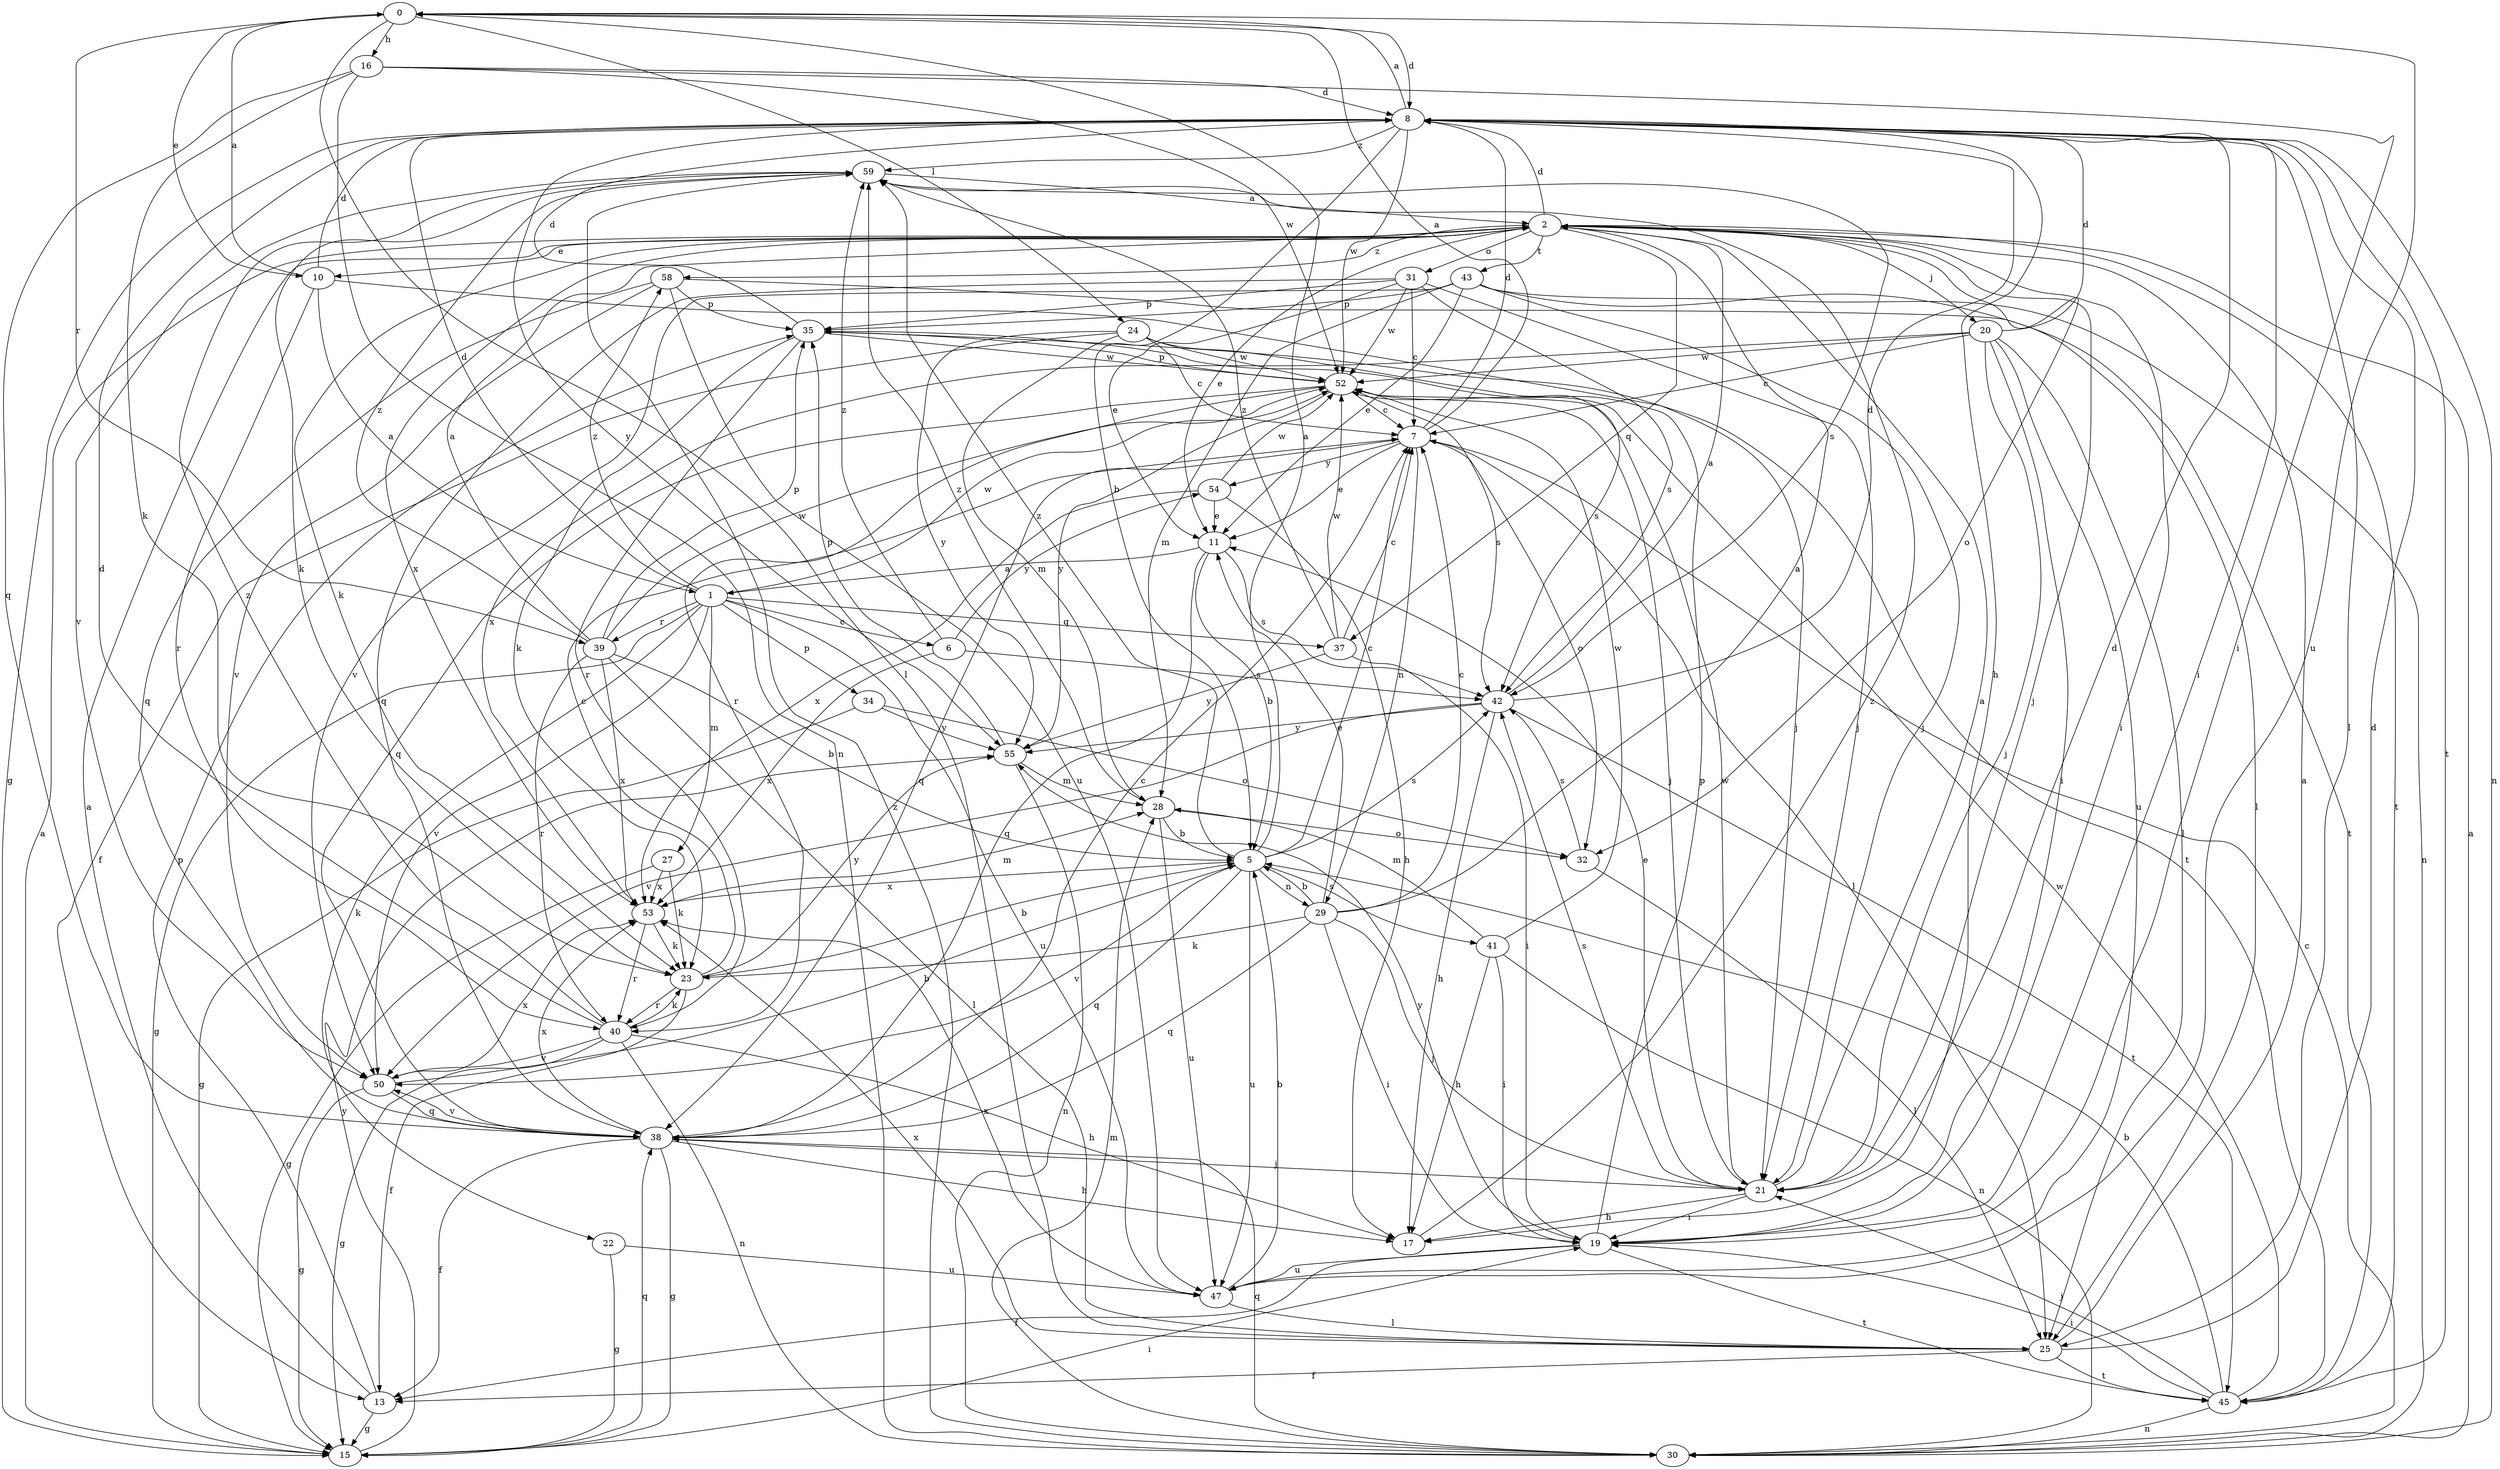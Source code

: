 strict digraph  {
0;
1;
2;
5;
6;
7;
8;
10;
11;
13;
15;
16;
17;
19;
20;
21;
22;
23;
24;
25;
27;
28;
29;
30;
31;
32;
34;
35;
37;
38;
39;
40;
41;
42;
43;
45;
47;
50;
52;
53;
54;
55;
58;
59;
0 -> 8  [label=d];
0 -> 10  [label=e];
0 -> 16  [label=h];
0 -> 24  [label=l];
0 -> 25  [label=l];
0 -> 39  [label=r];
0 -> 47  [label=u];
1 -> 6  [label=c];
1 -> 8  [label=d];
1 -> 15  [label=g];
1 -> 22  [label=k];
1 -> 27  [label=m];
1 -> 34  [label=p];
1 -> 37  [label=q];
1 -> 39  [label=r];
1 -> 47  [label=u];
1 -> 50  [label=v];
1 -> 52  [label=w];
1 -> 58  [label=z];
2 -> 8  [label=d];
2 -> 10  [label=e];
2 -> 11  [label=e];
2 -> 19  [label=i];
2 -> 20  [label=j];
2 -> 21  [label=j];
2 -> 23  [label=k];
2 -> 31  [label=o];
2 -> 32  [label=o];
2 -> 37  [label=q];
2 -> 43  [label=t];
2 -> 45  [label=t];
2 -> 53  [label=x];
2 -> 58  [label=z];
5 -> 0  [label=a];
5 -> 7  [label=c];
5 -> 29  [label=n];
5 -> 38  [label=q];
5 -> 41  [label=s];
5 -> 42  [label=s];
5 -> 47  [label=u];
5 -> 50  [label=v];
5 -> 53  [label=x];
5 -> 59  [label=z];
6 -> 42  [label=s];
6 -> 53  [label=x];
6 -> 54  [label=y];
6 -> 59  [label=z];
7 -> 0  [label=a];
7 -> 8  [label=d];
7 -> 11  [label=e];
7 -> 25  [label=l];
7 -> 29  [label=n];
7 -> 32  [label=o];
7 -> 38  [label=q];
7 -> 54  [label=y];
8 -> 0  [label=a];
8 -> 5  [label=b];
8 -> 15  [label=g];
8 -> 17  [label=h];
8 -> 19  [label=i];
8 -> 25  [label=l];
8 -> 30  [label=n];
8 -> 45  [label=t];
8 -> 52  [label=w];
8 -> 55  [label=y];
8 -> 59  [label=z];
10 -> 0  [label=a];
10 -> 1  [label=a];
10 -> 8  [label=d];
10 -> 21  [label=j];
10 -> 40  [label=r];
11 -> 1  [label=a];
11 -> 5  [label=b];
11 -> 38  [label=q];
11 -> 42  [label=s];
13 -> 2  [label=a];
13 -> 15  [label=g];
13 -> 35  [label=p];
15 -> 2  [label=a];
15 -> 19  [label=i];
15 -> 38  [label=q];
15 -> 55  [label=y];
16 -> 8  [label=d];
16 -> 19  [label=i];
16 -> 23  [label=k];
16 -> 30  [label=n];
16 -> 38  [label=q];
16 -> 52  [label=w];
17 -> 59  [label=z];
19 -> 13  [label=f];
19 -> 35  [label=p];
19 -> 45  [label=t];
19 -> 47  [label=u];
19 -> 55  [label=y];
20 -> 7  [label=c];
20 -> 8  [label=d];
20 -> 19  [label=i];
20 -> 21  [label=j];
20 -> 25  [label=l];
20 -> 47  [label=u];
20 -> 52  [label=w];
20 -> 53  [label=x];
21 -> 2  [label=a];
21 -> 8  [label=d];
21 -> 11  [label=e];
21 -> 17  [label=h];
21 -> 19  [label=i];
21 -> 42  [label=s];
21 -> 52  [label=w];
22 -> 15  [label=g];
22 -> 47  [label=u];
23 -> 5  [label=b];
23 -> 7  [label=c];
23 -> 13  [label=f];
23 -> 40  [label=r];
23 -> 55  [label=y];
24 -> 7  [label=c];
24 -> 13  [label=f];
24 -> 28  [label=m];
24 -> 42  [label=s];
24 -> 52  [label=w];
24 -> 55  [label=y];
25 -> 2  [label=a];
25 -> 8  [label=d];
25 -> 13  [label=f];
25 -> 45  [label=t];
25 -> 53  [label=x];
27 -> 15  [label=g];
27 -> 23  [label=k];
27 -> 53  [label=x];
28 -> 5  [label=b];
28 -> 32  [label=o];
28 -> 47  [label=u];
28 -> 59  [label=z];
29 -> 2  [label=a];
29 -> 5  [label=b];
29 -> 7  [label=c];
29 -> 11  [label=e];
29 -> 19  [label=i];
29 -> 21  [label=j];
29 -> 23  [label=k];
29 -> 38  [label=q];
30 -> 2  [label=a];
30 -> 7  [label=c];
30 -> 28  [label=m];
30 -> 38  [label=q];
30 -> 59  [label=z];
31 -> 7  [label=c];
31 -> 11  [label=e];
31 -> 21  [label=j];
31 -> 35  [label=p];
31 -> 38  [label=q];
31 -> 42  [label=s];
31 -> 52  [label=w];
32 -> 25  [label=l];
32 -> 42  [label=s];
34 -> 15  [label=g];
34 -> 32  [label=o];
34 -> 55  [label=y];
35 -> 8  [label=d];
35 -> 23  [label=k];
35 -> 40  [label=r];
35 -> 45  [label=t];
35 -> 52  [label=w];
37 -> 7  [label=c];
37 -> 19  [label=i];
37 -> 52  [label=w];
37 -> 55  [label=y];
37 -> 59  [label=z];
38 -> 7  [label=c];
38 -> 13  [label=f];
38 -> 15  [label=g];
38 -> 17  [label=h];
38 -> 21  [label=j];
38 -> 50  [label=v];
38 -> 53  [label=x];
39 -> 2  [label=a];
39 -> 5  [label=b];
39 -> 25  [label=l];
39 -> 35  [label=p];
39 -> 40  [label=r];
39 -> 52  [label=w];
39 -> 53  [label=x];
39 -> 59  [label=z];
40 -> 8  [label=d];
40 -> 15  [label=g];
40 -> 17  [label=h];
40 -> 23  [label=k];
40 -> 30  [label=n];
40 -> 50  [label=v];
40 -> 59  [label=z];
41 -> 17  [label=h];
41 -> 19  [label=i];
41 -> 28  [label=m];
41 -> 30  [label=n];
41 -> 52  [label=w];
42 -> 2  [label=a];
42 -> 8  [label=d];
42 -> 17  [label=h];
42 -> 45  [label=t];
42 -> 50  [label=v];
42 -> 55  [label=y];
43 -> 11  [label=e];
43 -> 21  [label=j];
43 -> 25  [label=l];
43 -> 28  [label=m];
43 -> 30  [label=n];
43 -> 35  [label=p];
43 -> 50  [label=v];
45 -> 5  [label=b];
45 -> 19  [label=i];
45 -> 21  [label=j];
45 -> 30  [label=n];
45 -> 52  [label=w];
47 -> 5  [label=b];
47 -> 25  [label=l];
47 -> 53  [label=x];
50 -> 5  [label=b];
50 -> 15  [label=g];
50 -> 38  [label=q];
50 -> 53  [label=x];
52 -> 7  [label=c];
52 -> 21  [label=j];
52 -> 35  [label=p];
52 -> 38  [label=q];
52 -> 40  [label=r];
52 -> 42  [label=s];
52 -> 55  [label=y];
53 -> 23  [label=k];
53 -> 28  [label=m];
53 -> 40  [label=r];
54 -> 11  [label=e];
54 -> 17  [label=h];
54 -> 52  [label=w];
54 -> 53  [label=x];
55 -> 28  [label=m];
55 -> 30  [label=n];
55 -> 35  [label=p];
58 -> 35  [label=p];
58 -> 38  [label=q];
58 -> 45  [label=t];
58 -> 47  [label=u];
58 -> 50  [label=v];
59 -> 2  [label=a];
59 -> 23  [label=k];
59 -> 42  [label=s];
59 -> 50  [label=v];
}
